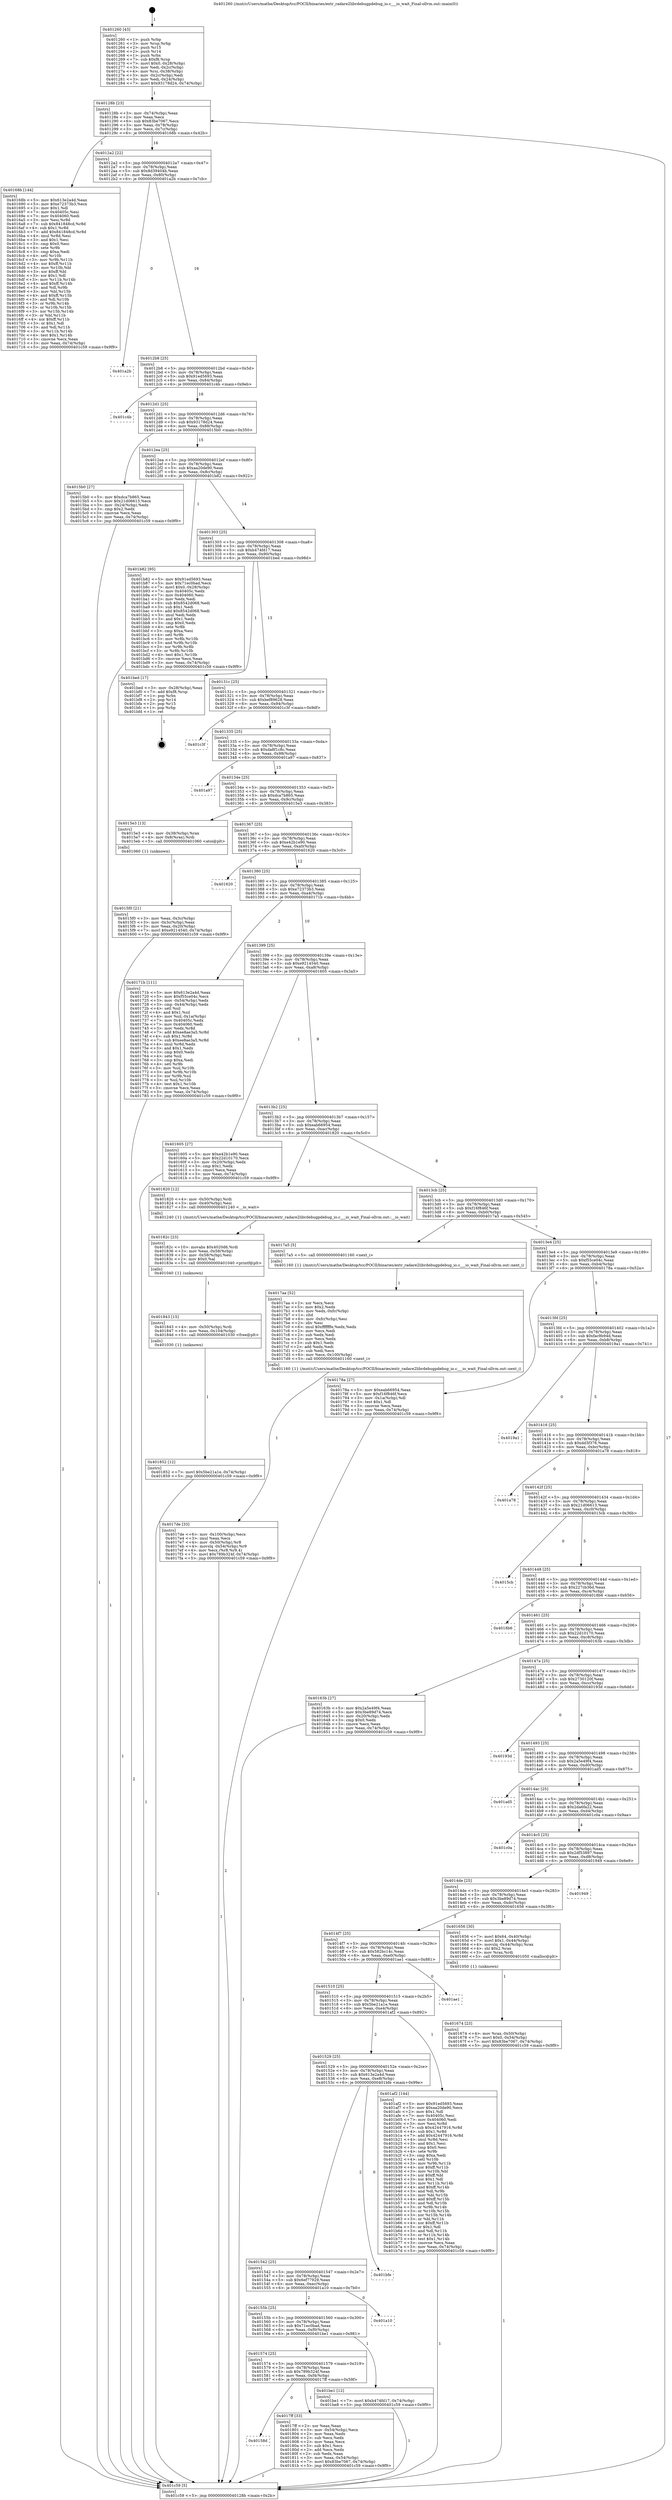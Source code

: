 digraph "0x401260" {
  label = "0x401260 (/mnt/c/Users/mathe/Desktop/tcc/POCII/binaries/extr_radare2librdebugpdebug_io.c___io_wait_Final-ollvm.out::main(0))"
  labelloc = "t"
  node[shape=record]

  Entry [label="",width=0.3,height=0.3,shape=circle,fillcolor=black,style=filled]
  "0x40128b" [label="{
     0x40128b [23]\l
     | [instrs]\l
     &nbsp;&nbsp;0x40128b \<+3\>: mov -0x74(%rbp),%eax\l
     &nbsp;&nbsp;0x40128e \<+2\>: mov %eax,%ecx\l
     &nbsp;&nbsp;0x401290 \<+6\>: sub $0x83be7067,%ecx\l
     &nbsp;&nbsp;0x401296 \<+3\>: mov %eax,-0x78(%rbp)\l
     &nbsp;&nbsp;0x401299 \<+3\>: mov %ecx,-0x7c(%rbp)\l
     &nbsp;&nbsp;0x40129c \<+6\>: je 000000000040168b \<main+0x42b\>\l
  }"]
  "0x40168b" [label="{
     0x40168b [144]\l
     | [instrs]\l
     &nbsp;&nbsp;0x40168b \<+5\>: mov $0x613e2a4d,%eax\l
     &nbsp;&nbsp;0x401690 \<+5\>: mov $0xe72373b3,%ecx\l
     &nbsp;&nbsp;0x401695 \<+2\>: mov $0x1,%dl\l
     &nbsp;&nbsp;0x401697 \<+7\>: mov 0x40405c,%esi\l
     &nbsp;&nbsp;0x40169e \<+7\>: mov 0x404060,%edi\l
     &nbsp;&nbsp;0x4016a5 \<+3\>: mov %esi,%r8d\l
     &nbsp;&nbsp;0x4016a8 \<+7\>: sub $0x841848cd,%r8d\l
     &nbsp;&nbsp;0x4016af \<+4\>: sub $0x1,%r8d\l
     &nbsp;&nbsp;0x4016b3 \<+7\>: add $0x841848cd,%r8d\l
     &nbsp;&nbsp;0x4016ba \<+4\>: imul %r8d,%esi\l
     &nbsp;&nbsp;0x4016be \<+3\>: and $0x1,%esi\l
     &nbsp;&nbsp;0x4016c1 \<+3\>: cmp $0x0,%esi\l
     &nbsp;&nbsp;0x4016c4 \<+4\>: sete %r9b\l
     &nbsp;&nbsp;0x4016c8 \<+3\>: cmp $0xa,%edi\l
     &nbsp;&nbsp;0x4016cb \<+4\>: setl %r10b\l
     &nbsp;&nbsp;0x4016cf \<+3\>: mov %r9b,%r11b\l
     &nbsp;&nbsp;0x4016d2 \<+4\>: xor $0xff,%r11b\l
     &nbsp;&nbsp;0x4016d6 \<+3\>: mov %r10b,%bl\l
     &nbsp;&nbsp;0x4016d9 \<+3\>: xor $0xff,%bl\l
     &nbsp;&nbsp;0x4016dc \<+3\>: xor $0x1,%dl\l
     &nbsp;&nbsp;0x4016df \<+3\>: mov %r11b,%r14b\l
     &nbsp;&nbsp;0x4016e2 \<+4\>: and $0xff,%r14b\l
     &nbsp;&nbsp;0x4016e6 \<+3\>: and %dl,%r9b\l
     &nbsp;&nbsp;0x4016e9 \<+3\>: mov %bl,%r15b\l
     &nbsp;&nbsp;0x4016ec \<+4\>: and $0xff,%r15b\l
     &nbsp;&nbsp;0x4016f0 \<+3\>: and %dl,%r10b\l
     &nbsp;&nbsp;0x4016f3 \<+3\>: or %r9b,%r14b\l
     &nbsp;&nbsp;0x4016f6 \<+3\>: or %r10b,%r15b\l
     &nbsp;&nbsp;0x4016f9 \<+3\>: xor %r15b,%r14b\l
     &nbsp;&nbsp;0x4016fc \<+3\>: or %bl,%r11b\l
     &nbsp;&nbsp;0x4016ff \<+4\>: xor $0xff,%r11b\l
     &nbsp;&nbsp;0x401703 \<+3\>: or $0x1,%dl\l
     &nbsp;&nbsp;0x401706 \<+3\>: and %dl,%r11b\l
     &nbsp;&nbsp;0x401709 \<+3\>: or %r11b,%r14b\l
     &nbsp;&nbsp;0x40170c \<+4\>: test $0x1,%r14b\l
     &nbsp;&nbsp;0x401710 \<+3\>: cmovne %ecx,%eax\l
     &nbsp;&nbsp;0x401713 \<+3\>: mov %eax,-0x74(%rbp)\l
     &nbsp;&nbsp;0x401716 \<+5\>: jmp 0000000000401c59 \<main+0x9f9\>\l
  }"]
  "0x4012a2" [label="{
     0x4012a2 [22]\l
     | [instrs]\l
     &nbsp;&nbsp;0x4012a2 \<+5\>: jmp 00000000004012a7 \<main+0x47\>\l
     &nbsp;&nbsp;0x4012a7 \<+3\>: mov -0x78(%rbp),%eax\l
     &nbsp;&nbsp;0x4012aa \<+5\>: sub $0x8d39404b,%eax\l
     &nbsp;&nbsp;0x4012af \<+3\>: mov %eax,-0x80(%rbp)\l
     &nbsp;&nbsp;0x4012b2 \<+6\>: je 0000000000401a2b \<main+0x7cb\>\l
  }"]
  Exit [label="",width=0.3,height=0.3,shape=circle,fillcolor=black,style=filled,peripheries=2]
  "0x401a2b" [label="{
     0x401a2b\l
  }", style=dashed]
  "0x4012b8" [label="{
     0x4012b8 [25]\l
     | [instrs]\l
     &nbsp;&nbsp;0x4012b8 \<+5\>: jmp 00000000004012bd \<main+0x5d\>\l
     &nbsp;&nbsp;0x4012bd \<+3\>: mov -0x78(%rbp),%eax\l
     &nbsp;&nbsp;0x4012c0 \<+5\>: sub $0x91ed5693,%eax\l
     &nbsp;&nbsp;0x4012c5 \<+6\>: mov %eax,-0x84(%rbp)\l
     &nbsp;&nbsp;0x4012cb \<+6\>: je 0000000000401c4b \<main+0x9eb\>\l
  }"]
  "0x401852" [label="{
     0x401852 [12]\l
     | [instrs]\l
     &nbsp;&nbsp;0x401852 \<+7\>: movl $0x5be21a1e,-0x74(%rbp)\l
     &nbsp;&nbsp;0x401859 \<+5\>: jmp 0000000000401c59 \<main+0x9f9\>\l
  }"]
  "0x401c4b" [label="{
     0x401c4b\l
  }", style=dashed]
  "0x4012d1" [label="{
     0x4012d1 [25]\l
     | [instrs]\l
     &nbsp;&nbsp;0x4012d1 \<+5\>: jmp 00000000004012d6 \<main+0x76\>\l
     &nbsp;&nbsp;0x4012d6 \<+3\>: mov -0x78(%rbp),%eax\l
     &nbsp;&nbsp;0x4012d9 \<+5\>: sub $0x93178d24,%eax\l
     &nbsp;&nbsp;0x4012de \<+6\>: mov %eax,-0x88(%rbp)\l
     &nbsp;&nbsp;0x4012e4 \<+6\>: je 00000000004015b0 \<main+0x350\>\l
  }"]
  "0x401843" [label="{
     0x401843 [15]\l
     | [instrs]\l
     &nbsp;&nbsp;0x401843 \<+4\>: mov -0x50(%rbp),%rdi\l
     &nbsp;&nbsp;0x401847 \<+6\>: mov %eax,-0x104(%rbp)\l
     &nbsp;&nbsp;0x40184d \<+5\>: call 0000000000401030 \<free@plt\>\l
     | [calls]\l
     &nbsp;&nbsp;0x401030 \{1\} (unknown)\l
  }"]
  "0x4015b0" [label="{
     0x4015b0 [27]\l
     | [instrs]\l
     &nbsp;&nbsp;0x4015b0 \<+5\>: mov $0xdca7b865,%eax\l
     &nbsp;&nbsp;0x4015b5 \<+5\>: mov $0x21d06613,%ecx\l
     &nbsp;&nbsp;0x4015ba \<+3\>: mov -0x24(%rbp),%edx\l
     &nbsp;&nbsp;0x4015bd \<+3\>: cmp $0x2,%edx\l
     &nbsp;&nbsp;0x4015c0 \<+3\>: cmovne %ecx,%eax\l
     &nbsp;&nbsp;0x4015c3 \<+3\>: mov %eax,-0x74(%rbp)\l
     &nbsp;&nbsp;0x4015c6 \<+5\>: jmp 0000000000401c59 \<main+0x9f9\>\l
  }"]
  "0x4012ea" [label="{
     0x4012ea [25]\l
     | [instrs]\l
     &nbsp;&nbsp;0x4012ea \<+5\>: jmp 00000000004012ef \<main+0x8f\>\l
     &nbsp;&nbsp;0x4012ef \<+3\>: mov -0x78(%rbp),%eax\l
     &nbsp;&nbsp;0x4012f2 \<+5\>: sub $0xaa20de90,%eax\l
     &nbsp;&nbsp;0x4012f7 \<+6\>: mov %eax,-0x8c(%rbp)\l
     &nbsp;&nbsp;0x4012fd \<+6\>: je 0000000000401b82 \<main+0x922\>\l
  }"]
  "0x401c59" [label="{
     0x401c59 [5]\l
     | [instrs]\l
     &nbsp;&nbsp;0x401c59 \<+5\>: jmp 000000000040128b \<main+0x2b\>\l
  }"]
  "0x401260" [label="{
     0x401260 [43]\l
     | [instrs]\l
     &nbsp;&nbsp;0x401260 \<+1\>: push %rbp\l
     &nbsp;&nbsp;0x401261 \<+3\>: mov %rsp,%rbp\l
     &nbsp;&nbsp;0x401264 \<+2\>: push %r15\l
     &nbsp;&nbsp;0x401266 \<+2\>: push %r14\l
     &nbsp;&nbsp;0x401268 \<+1\>: push %rbx\l
     &nbsp;&nbsp;0x401269 \<+7\>: sub $0xf8,%rsp\l
     &nbsp;&nbsp;0x401270 \<+7\>: movl $0x0,-0x28(%rbp)\l
     &nbsp;&nbsp;0x401277 \<+3\>: mov %edi,-0x2c(%rbp)\l
     &nbsp;&nbsp;0x40127a \<+4\>: mov %rsi,-0x38(%rbp)\l
     &nbsp;&nbsp;0x40127e \<+3\>: mov -0x2c(%rbp),%edi\l
     &nbsp;&nbsp;0x401281 \<+3\>: mov %edi,-0x24(%rbp)\l
     &nbsp;&nbsp;0x401284 \<+7\>: movl $0x93178d24,-0x74(%rbp)\l
  }"]
  "0x40182c" [label="{
     0x40182c [23]\l
     | [instrs]\l
     &nbsp;&nbsp;0x40182c \<+10\>: movabs $0x4020d6,%rdi\l
     &nbsp;&nbsp;0x401836 \<+3\>: mov %eax,-0x58(%rbp)\l
     &nbsp;&nbsp;0x401839 \<+3\>: mov -0x58(%rbp),%esi\l
     &nbsp;&nbsp;0x40183c \<+2\>: mov $0x0,%al\l
     &nbsp;&nbsp;0x40183e \<+5\>: call 0000000000401040 \<printf@plt\>\l
     | [calls]\l
     &nbsp;&nbsp;0x401040 \{1\} (unknown)\l
  }"]
  "0x401b82" [label="{
     0x401b82 [95]\l
     | [instrs]\l
     &nbsp;&nbsp;0x401b82 \<+5\>: mov $0x91ed5693,%eax\l
     &nbsp;&nbsp;0x401b87 \<+5\>: mov $0x71ec0bad,%ecx\l
     &nbsp;&nbsp;0x401b8c \<+7\>: movl $0x0,-0x28(%rbp)\l
     &nbsp;&nbsp;0x401b93 \<+7\>: mov 0x40405c,%edx\l
     &nbsp;&nbsp;0x401b9a \<+7\>: mov 0x404060,%esi\l
     &nbsp;&nbsp;0x401ba1 \<+2\>: mov %edx,%edi\l
     &nbsp;&nbsp;0x401ba3 \<+6\>: sub $0x8542d068,%edi\l
     &nbsp;&nbsp;0x401ba9 \<+3\>: sub $0x1,%edi\l
     &nbsp;&nbsp;0x401bac \<+6\>: add $0x8542d068,%edi\l
     &nbsp;&nbsp;0x401bb2 \<+3\>: imul %edi,%edx\l
     &nbsp;&nbsp;0x401bb5 \<+3\>: and $0x1,%edx\l
     &nbsp;&nbsp;0x401bb8 \<+3\>: cmp $0x0,%edx\l
     &nbsp;&nbsp;0x401bbb \<+4\>: sete %r8b\l
     &nbsp;&nbsp;0x401bbf \<+3\>: cmp $0xa,%esi\l
     &nbsp;&nbsp;0x401bc2 \<+4\>: setl %r9b\l
     &nbsp;&nbsp;0x401bc6 \<+3\>: mov %r8b,%r10b\l
     &nbsp;&nbsp;0x401bc9 \<+3\>: and %r9b,%r10b\l
     &nbsp;&nbsp;0x401bcc \<+3\>: xor %r9b,%r8b\l
     &nbsp;&nbsp;0x401bcf \<+3\>: or %r8b,%r10b\l
     &nbsp;&nbsp;0x401bd2 \<+4\>: test $0x1,%r10b\l
     &nbsp;&nbsp;0x401bd6 \<+3\>: cmovne %ecx,%eax\l
     &nbsp;&nbsp;0x401bd9 \<+3\>: mov %eax,-0x74(%rbp)\l
     &nbsp;&nbsp;0x401bdc \<+5\>: jmp 0000000000401c59 \<main+0x9f9\>\l
  }"]
  "0x401303" [label="{
     0x401303 [25]\l
     | [instrs]\l
     &nbsp;&nbsp;0x401303 \<+5\>: jmp 0000000000401308 \<main+0xa8\>\l
     &nbsp;&nbsp;0x401308 \<+3\>: mov -0x78(%rbp),%eax\l
     &nbsp;&nbsp;0x40130b \<+5\>: sub $0xb474fd17,%eax\l
     &nbsp;&nbsp;0x401310 \<+6\>: mov %eax,-0x90(%rbp)\l
     &nbsp;&nbsp;0x401316 \<+6\>: je 0000000000401bed \<main+0x98d\>\l
  }"]
  "0x40158d" [label="{
     0x40158d\l
  }", style=dashed]
  "0x401bed" [label="{
     0x401bed [17]\l
     | [instrs]\l
     &nbsp;&nbsp;0x401bed \<+3\>: mov -0x28(%rbp),%eax\l
     &nbsp;&nbsp;0x401bf0 \<+7\>: add $0xf8,%rsp\l
     &nbsp;&nbsp;0x401bf7 \<+1\>: pop %rbx\l
     &nbsp;&nbsp;0x401bf8 \<+2\>: pop %r14\l
     &nbsp;&nbsp;0x401bfa \<+2\>: pop %r15\l
     &nbsp;&nbsp;0x401bfc \<+1\>: pop %rbp\l
     &nbsp;&nbsp;0x401bfd \<+1\>: ret\l
  }"]
  "0x40131c" [label="{
     0x40131c [25]\l
     | [instrs]\l
     &nbsp;&nbsp;0x40131c \<+5\>: jmp 0000000000401321 \<main+0xc1\>\l
     &nbsp;&nbsp;0x401321 \<+3\>: mov -0x78(%rbp),%eax\l
     &nbsp;&nbsp;0x401324 \<+5\>: sub $0xbef89628,%eax\l
     &nbsp;&nbsp;0x401329 \<+6\>: mov %eax,-0x94(%rbp)\l
     &nbsp;&nbsp;0x40132f \<+6\>: je 0000000000401c3f \<main+0x9df\>\l
  }"]
  "0x4017ff" [label="{
     0x4017ff [33]\l
     | [instrs]\l
     &nbsp;&nbsp;0x4017ff \<+2\>: xor %eax,%eax\l
     &nbsp;&nbsp;0x401801 \<+3\>: mov -0x54(%rbp),%ecx\l
     &nbsp;&nbsp;0x401804 \<+2\>: mov %eax,%edx\l
     &nbsp;&nbsp;0x401806 \<+2\>: sub %ecx,%edx\l
     &nbsp;&nbsp;0x401808 \<+2\>: mov %eax,%ecx\l
     &nbsp;&nbsp;0x40180a \<+3\>: sub $0x1,%ecx\l
     &nbsp;&nbsp;0x40180d \<+2\>: add %ecx,%edx\l
     &nbsp;&nbsp;0x40180f \<+2\>: sub %edx,%eax\l
     &nbsp;&nbsp;0x401811 \<+3\>: mov %eax,-0x54(%rbp)\l
     &nbsp;&nbsp;0x401814 \<+7\>: movl $0x83be7067,-0x74(%rbp)\l
     &nbsp;&nbsp;0x40181b \<+5\>: jmp 0000000000401c59 \<main+0x9f9\>\l
  }"]
  "0x401c3f" [label="{
     0x401c3f\l
  }", style=dashed]
  "0x401335" [label="{
     0x401335 [25]\l
     | [instrs]\l
     &nbsp;&nbsp;0x401335 \<+5\>: jmp 000000000040133a \<main+0xda\>\l
     &nbsp;&nbsp;0x40133a \<+3\>: mov -0x78(%rbp),%eax\l
     &nbsp;&nbsp;0x40133d \<+5\>: sub $0xda8f1c8c,%eax\l
     &nbsp;&nbsp;0x401342 \<+6\>: mov %eax,-0x98(%rbp)\l
     &nbsp;&nbsp;0x401348 \<+6\>: je 0000000000401a97 \<main+0x837\>\l
  }"]
  "0x401574" [label="{
     0x401574 [25]\l
     | [instrs]\l
     &nbsp;&nbsp;0x401574 \<+5\>: jmp 0000000000401579 \<main+0x319\>\l
     &nbsp;&nbsp;0x401579 \<+3\>: mov -0x78(%rbp),%eax\l
     &nbsp;&nbsp;0x40157c \<+5\>: sub $0x789b324f,%eax\l
     &nbsp;&nbsp;0x401581 \<+6\>: mov %eax,-0xf4(%rbp)\l
     &nbsp;&nbsp;0x401587 \<+6\>: je 00000000004017ff \<main+0x59f\>\l
  }"]
  "0x401a97" [label="{
     0x401a97\l
  }", style=dashed]
  "0x40134e" [label="{
     0x40134e [25]\l
     | [instrs]\l
     &nbsp;&nbsp;0x40134e \<+5\>: jmp 0000000000401353 \<main+0xf3\>\l
     &nbsp;&nbsp;0x401353 \<+3\>: mov -0x78(%rbp),%eax\l
     &nbsp;&nbsp;0x401356 \<+5\>: sub $0xdca7b865,%eax\l
     &nbsp;&nbsp;0x40135b \<+6\>: mov %eax,-0x9c(%rbp)\l
     &nbsp;&nbsp;0x401361 \<+6\>: je 00000000004015e3 \<main+0x383\>\l
  }"]
  "0x401be1" [label="{
     0x401be1 [12]\l
     | [instrs]\l
     &nbsp;&nbsp;0x401be1 \<+7\>: movl $0xb474fd17,-0x74(%rbp)\l
     &nbsp;&nbsp;0x401be8 \<+5\>: jmp 0000000000401c59 \<main+0x9f9\>\l
  }"]
  "0x4015e3" [label="{
     0x4015e3 [13]\l
     | [instrs]\l
     &nbsp;&nbsp;0x4015e3 \<+4\>: mov -0x38(%rbp),%rax\l
     &nbsp;&nbsp;0x4015e7 \<+4\>: mov 0x8(%rax),%rdi\l
     &nbsp;&nbsp;0x4015eb \<+5\>: call 0000000000401060 \<atoi@plt\>\l
     | [calls]\l
     &nbsp;&nbsp;0x401060 \{1\} (unknown)\l
  }"]
  "0x401367" [label="{
     0x401367 [25]\l
     | [instrs]\l
     &nbsp;&nbsp;0x401367 \<+5\>: jmp 000000000040136c \<main+0x10c\>\l
     &nbsp;&nbsp;0x40136c \<+3\>: mov -0x78(%rbp),%eax\l
     &nbsp;&nbsp;0x40136f \<+5\>: sub $0xe42b1e90,%eax\l
     &nbsp;&nbsp;0x401374 \<+6\>: mov %eax,-0xa0(%rbp)\l
     &nbsp;&nbsp;0x40137a \<+6\>: je 0000000000401620 \<main+0x3c0\>\l
  }"]
  "0x4015f0" [label="{
     0x4015f0 [21]\l
     | [instrs]\l
     &nbsp;&nbsp;0x4015f0 \<+3\>: mov %eax,-0x3c(%rbp)\l
     &nbsp;&nbsp;0x4015f3 \<+3\>: mov -0x3c(%rbp),%eax\l
     &nbsp;&nbsp;0x4015f6 \<+3\>: mov %eax,-0x20(%rbp)\l
     &nbsp;&nbsp;0x4015f9 \<+7\>: movl $0xe9214540,-0x74(%rbp)\l
     &nbsp;&nbsp;0x401600 \<+5\>: jmp 0000000000401c59 \<main+0x9f9\>\l
  }"]
  "0x40155b" [label="{
     0x40155b [25]\l
     | [instrs]\l
     &nbsp;&nbsp;0x40155b \<+5\>: jmp 0000000000401560 \<main+0x300\>\l
     &nbsp;&nbsp;0x401560 \<+3\>: mov -0x78(%rbp),%eax\l
     &nbsp;&nbsp;0x401563 \<+5\>: sub $0x71ec0bad,%eax\l
     &nbsp;&nbsp;0x401568 \<+6\>: mov %eax,-0xf0(%rbp)\l
     &nbsp;&nbsp;0x40156e \<+6\>: je 0000000000401be1 \<main+0x981\>\l
  }"]
  "0x401620" [label="{
     0x401620\l
  }", style=dashed]
  "0x401380" [label="{
     0x401380 [25]\l
     | [instrs]\l
     &nbsp;&nbsp;0x401380 \<+5\>: jmp 0000000000401385 \<main+0x125\>\l
     &nbsp;&nbsp;0x401385 \<+3\>: mov -0x78(%rbp),%eax\l
     &nbsp;&nbsp;0x401388 \<+5\>: sub $0xe72373b3,%eax\l
     &nbsp;&nbsp;0x40138d \<+6\>: mov %eax,-0xa4(%rbp)\l
     &nbsp;&nbsp;0x401393 \<+6\>: je 000000000040171b \<main+0x4bb\>\l
  }"]
  "0x401a10" [label="{
     0x401a10\l
  }", style=dashed]
  "0x40171b" [label="{
     0x40171b [111]\l
     | [instrs]\l
     &nbsp;&nbsp;0x40171b \<+5\>: mov $0x613e2a4d,%eax\l
     &nbsp;&nbsp;0x401720 \<+5\>: mov $0xf55ce04c,%ecx\l
     &nbsp;&nbsp;0x401725 \<+3\>: mov -0x54(%rbp),%edx\l
     &nbsp;&nbsp;0x401728 \<+3\>: cmp -0x44(%rbp),%edx\l
     &nbsp;&nbsp;0x40172b \<+4\>: setl %sil\l
     &nbsp;&nbsp;0x40172f \<+4\>: and $0x1,%sil\l
     &nbsp;&nbsp;0x401733 \<+4\>: mov %sil,-0x1a(%rbp)\l
     &nbsp;&nbsp;0x401737 \<+7\>: mov 0x40405c,%edx\l
     &nbsp;&nbsp;0x40173e \<+7\>: mov 0x404060,%edi\l
     &nbsp;&nbsp;0x401745 \<+3\>: mov %edx,%r8d\l
     &nbsp;&nbsp;0x401748 \<+7\>: add $0xee8ae3a5,%r8d\l
     &nbsp;&nbsp;0x40174f \<+4\>: sub $0x1,%r8d\l
     &nbsp;&nbsp;0x401753 \<+7\>: sub $0xee8ae3a5,%r8d\l
     &nbsp;&nbsp;0x40175a \<+4\>: imul %r8d,%edx\l
     &nbsp;&nbsp;0x40175e \<+3\>: and $0x1,%edx\l
     &nbsp;&nbsp;0x401761 \<+3\>: cmp $0x0,%edx\l
     &nbsp;&nbsp;0x401764 \<+4\>: sete %sil\l
     &nbsp;&nbsp;0x401768 \<+3\>: cmp $0xa,%edi\l
     &nbsp;&nbsp;0x40176b \<+4\>: setl %r9b\l
     &nbsp;&nbsp;0x40176f \<+3\>: mov %sil,%r10b\l
     &nbsp;&nbsp;0x401772 \<+3\>: and %r9b,%r10b\l
     &nbsp;&nbsp;0x401775 \<+3\>: xor %r9b,%sil\l
     &nbsp;&nbsp;0x401778 \<+3\>: or %sil,%r10b\l
     &nbsp;&nbsp;0x40177b \<+4\>: test $0x1,%r10b\l
     &nbsp;&nbsp;0x40177f \<+3\>: cmovne %ecx,%eax\l
     &nbsp;&nbsp;0x401782 \<+3\>: mov %eax,-0x74(%rbp)\l
     &nbsp;&nbsp;0x401785 \<+5\>: jmp 0000000000401c59 \<main+0x9f9\>\l
  }"]
  "0x401399" [label="{
     0x401399 [25]\l
     | [instrs]\l
     &nbsp;&nbsp;0x401399 \<+5\>: jmp 000000000040139e \<main+0x13e\>\l
     &nbsp;&nbsp;0x40139e \<+3\>: mov -0x78(%rbp),%eax\l
     &nbsp;&nbsp;0x4013a1 \<+5\>: sub $0xe9214540,%eax\l
     &nbsp;&nbsp;0x4013a6 \<+6\>: mov %eax,-0xa8(%rbp)\l
     &nbsp;&nbsp;0x4013ac \<+6\>: je 0000000000401605 \<main+0x3a5\>\l
  }"]
  "0x401542" [label="{
     0x401542 [25]\l
     | [instrs]\l
     &nbsp;&nbsp;0x401542 \<+5\>: jmp 0000000000401547 \<main+0x2e7\>\l
     &nbsp;&nbsp;0x401547 \<+3\>: mov -0x78(%rbp),%eax\l
     &nbsp;&nbsp;0x40154a \<+5\>: sub $0x6ef77929,%eax\l
     &nbsp;&nbsp;0x40154f \<+6\>: mov %eax,-0xec(%rbp)\l
     &nbsp;&nbsp;0x401555 \<+6\>: je 0000000000401a10 \<main+0x7b0\>\l
  }"]
  "0x401605" [label="{
     0x401605 [27]\l
     | [instrs]\l
     &nbsp;&nbsp;0x401605 \<+5\>: mov $0xe42b1e90,%eax\l
     &nbsp;&nbsp;0x40160a \<+5\>: mov $0x22d10170,%ecx\l
     &nbsp;&nbsp;0x40160f \<+3\>: mov -0x20(%rbp),%edx\l
     &nbsp;&nbsp;0x401612 \<+3\>: cmp $0x1,%edx\l
     &nbsp;&nbsp;0x401615 \<+3\>: cmovl %ecx,%eax\l
     &nbsp;&nbsp;0x401618 \<+3\>: mov %eax,-0x74(%rbp)\l
     &nbsp;&nbsp;0x40161b \<+5\>: jmp 0000000000401c59 \<main+0x9f9\>\l
  }"]
  "0x4013b2" [label="{
     0x4013b2 [25]\l
     | [instrs]\l
     &nbsp;&nbsp;0x4013b2 \<+5\>: jmp 00000000004013b7 \<main+0x157\>\l
     &nbsp;&nbsp;0x4013b7 \<+3\>: mov -0x78(%rbp),%eax\l
     &nbsp;&nbsp;0x4013ba \<+5\>: sub $0xeab66954,%eax\l
     &nbsp;&nbsp;0x4013bf \<+6\>: mov %eax,-0xac(%rbp)\l
     &nbsp;&nbsp;0x4013c5 \<+6\>: je 0000000000401820 \<main+0x5c0\>\l
  }"]
  "0x401bfe" [label="{
     0x401bfe\l
  }", style=dashed]
  "0x401820" [label="{
     0x401820 [12]\l
     | [instrs]\l
     &nbsp;&nbsp;0x401820 \<+4\>: mov -0x50(%rbp),%rdi\l
     &nbsp;&nbsp;0x401824 \<+3\>: mov -0x40(%rbp),%esi\l
     &nbsp;&nbsp;0x401827 \<+5\>: call 0000000000401240 \<__io_wait\>\l
     | [calls]\l
     &nbsp;&nbsp;0x401240 \{1\} (/mnt/c/Users/mathe/Desktop/tcc/POCII/binaries/extr_radare2librdebugpdebug_io.c___io_wait_Final-ollvm.out::__io_wait)\l
  }"]
  "0x4013cb" [label="{
     0x4013cb [25]\l
     | [instrs]\l
     &nbsp;&nbsp;0x4013cb \<+5\>: jmp 00000000004013d0 \<main+0x170\>\l
     &nbsp;&nbsp;0x4013d0 \<+3\>: mov -0x78(%rbp),%eax\l
     &nbsp;&nbsp;0x4013d3 \<+5\>: sub $0xf16f846f,%eax\l
     &nbsp;&nbsp;0x4013d8 \<+6\>: mov %eax,-0xb0(%rbp)\l
     &nbsp;&nbsp;0x4013de \<+6\>: je 00000000004017a5 \<main+0x545\>\l
  }"]
  "0x401529" [label="{
     0x401529 [25]\l
     | [instrs]\l
     &nbsp;&nbsp;0x401529 \<+5\>: jmp 000000000040152e \<main+0x2ce\>\l
     &nbsp;&nbsp;0x40152e \<+3\>: mov -0x78(%rbp),%eax\l
     &nbsp;&nbsp;0x401531 \<+5\>: sub $0x613e2a4d,%eax\l
     &nbsp;&nbsp;0x401536 \<+6\>: mov %eax,-0xe8(%rbp)\l
     &nbsp;&nbsp;0x40153c \<+6\>: je 0000000000401bfe \<main+0x99e\>\l
  }"]
  "0x4017a5" [label="{
     0x4017a5 [5]\l
     | [instrs]\l
     &nbsp;&nbsp;0x4017a5 \<+5\>: call 0000000000401160 \<next_i\>\l
     | [calls]\l
     &nbsp;&nbsp;0x401160 \{1\} (/mnt/c/Users/mathe/Desktop/tcc/POCII/binaries/extr_radare2librdebugpdebug_io.c___io_wait_Final-ollvm.out::next_i)\l
  }"]
  "0x4013e4" [label="{
     0x4013e4 [25]\l
     | [instrs]\l
     &nbsp;&nbsp;0x4013e4 \<+5\>: jmp 00000000004013e9 \<main+0x189\>\l
     &nbsp;&nbsp;0x4013e9 \<+3\>: mov -0x78(%rbp),%eax\l
     &nbsp;&nbsp;0x4013ec \<+5\>: sub $0xf55ce04c,%eax\l
     &nbsp;&nbsp;0x4013f1 \<+6\>: mov %eax,-0xb4(%rbp)\l
     &nbsp;&nbsp;0x4013f7 \<+6\>: je 000000000040178a \<main+0x52a\>\l
  }"]
  "0x401af2" [label="{
     0x401af2 [144]\l
     | [instrs]\l
     &nbsp;&nbsp;0x401af2 \<+5\>: mov $0x91ed5693,%eax\l
     &nbsp;&nbsp;0x401af7 \<+5\>: mov $0xaa20de90,%ecx\l
     &nbsp;&nbsp;0x401afc \<+2\>: mov $0x1,%dl\l
     &nbsp;&nbsp;0x401afe \<+7\>: mov 0x40405c,%esi\l
     &nbsp;&nbsp;0x401b05 \<+7\>: mov 0x404060,%edi\l
     &nbsp;&nbsp;0x401b0c \<+3\>: mov %esi,%r8d\l
     &nbsp;&nbsp;0x401b0f \<+7\>: sub $0x42447916,%r8d\l
     &nbsp;&nbsp;0x401b16 \<+4\>: sub $0x1,%r8d\l
     &nbsp;&nbsp;0x401b1a \<+7\>: add $0x42447916,%r8d\l
     &nbsp;&nbsp;0x401b21 \<+4\>: imul %r8d,%esi\l
     &nbsp;&nbsp;0x401b25 \<+3\>: and $0x1,%esi\l
     &nbsp;&nbsp;0x401b28 \<+3\>: cmp $0x0,%esi\l
     &nbsp;&nbsp;0x401b2b \<+4\>: sete %r9b\l
     &nbsp;&nbsp;0x401b2f \<+3\>: cmp $0xa,%edi\l
     &nbsp;&nbsp;0x401b32 \<+4\>: setl %r10b\l
     &nbsp;&nbsp;0x401b36 \<+3\>: mov %r9b,%r11b\l
     &nbsp;&nbsp;0x401b39 \<+4\>: xor $0xff,%r11b\l
     &nbsp;&nbsp;0x401b3d \<+3\>: mov %r10b,%bl\l
     &nbsp;&nbsp;0x401b40 \<+3\>: xor $0xff,%bl\l
     &nbsp;&nbsp;0x401b43 \<+3\>: xor $0x1,%dl\l
     &nbsp;&nbsp;0x401b46 \<+3\>: mov %r11b,%r14b\l
     &nbsp;&nbsp;0x401b49 \<+4\>: and $0xff,%r14b\l
     &nbsp;&nbsp;0x401b4d \<+3\>: and %dl,%r9b\l
     &nbsp;&nbsp;0x401b50 \<+3\>: mov %bl,%r15b\l
     &nbsp;&nbsp;0x401b53 \<+4\>: and $0xff,%r15b\l
     &nbsp;&nbsp;0x401b57 \<+3\>: and %dl,%r10b\l
     &nbsp;&nbsp;0x401b5a \<+3\>: or %r9b,%r14b\l
     &nbsp;&nbsp;0x401b5d \<+3\>: or %r10b,%r15b\l
     &nbsp;&nbsp;0x401b60 \<+3\>: xor %r15b,%r14b\l
     &nbsp;&nbsp;0x401b63 \<+3\>: or %bl,%r11b\l
     &nbsp;&nbsp;0x401b66 \<+4\>: xor $0xff,%r11b\l
     &nbsp;&nbsp;0x401b6a \<+3\>: or $0x1,%dl\l
     &nbsp;&nbsp;0x401b6d \<+3\>: and %dl,%r11b\l
     &nbsp;&nbsp;0x401b70 \<+3\>: or %r11b,%r14b\l
     &nbsp;&nbsp;0x401b73 \<+4\>: test $0x1,%r14b\l
     &nbsp;&nbsp;0x401b77 \<+3\>: cmovne %ecx,%eax\l
     &nbsp;&nbsp;0x401b7a \<+3\>: mov %eax,-0x74(%rbp)\l
     &nbsp;&nbsp;0x401b7d \<+5\>: jmp 0000000000401c59 \<main+0x9f9\>\l
  }"]
  "0x40178a" [label="{
     0x40178a [27]\l
     | [instrs]\l
     &nbsp;&nbsp;0x40178a \<+5\>: mov $0xeab66954,%eax\l
     &nbsp;&nbsp;0x40178f \<+5\>: mov $0xf16f846f,%ecx\l
     &nbsp;&nbsp;0x401794 \<+3\>: mov -0x1a(%rbp),%dl\l
     &nbsp;&nbsp;0x401797 \<+3\>: test $0x1,%dl\l
     &nbsp;&nbsp;0x40179a \<+3\>: cmovne %ecx,%eax\l
     &nbsp;&nbsp;0x40179d \<+3\>: mov %eax,-0x74(%rbp)\l
     &nbsp;&nbsp;0x4017a0 \<+5\>: jmp 0000000000401c59 \<main+0x9f9\>\l
  }"]
  "0x4013fd" [label="{
     0x4013fd [25]\l
     | [instrs]\l
     &nbsp;&nbsp;0x4013fd \<+5\>: jmp 0000000000401402 \<main+0x1a2\>\l
     &nbsp;&nbsp;0x401402 \<+3\>: mov -0x78(%rbp),%eax\l
     &nbsp;&nbsp;0x401405 \<+5\>: sub $0xfac9b94d,%eax\l
     &nbsp;&nbsp;0x40140a \<+6\>: mov %eax,-0xb8(%rbp)\l
     &nbsp;&nbsp;0x401410 \<+6\>: je 00000000004019a1 \<main+0x741\>\l
  }"]
  "0x401510" [label="{
     0x401510 [25]\l
     | [instrs]\l
     &nbsp;&nbsp;0x401510 \<+5\>: jmp 0000000000401515 \<main+0x2b5\>\l
     &nbsp;&nbsp;0x401515 \<+3\>: mov -0x78(%rbp),%eax\l
     &nbsp;&nbsp;0x401518 \<+5\>: sub $0x5be21a1e,%eax\l
     &nbsp;&nbsp;0x40151d \<+6\>: mov %eax,-0xe4(%rbp)\l
     &nbsp;&nbsp;0x401523 \<+6\>: je 0000000000401af2 \<main+0x892\>\l
  }"]
  "0x4019a1" [label="{
     0x4019a1\l
  }", style=dashed]
  "0x401416" [label="{
     0x401416 [25]\l
     | [instrs]\l
     &nbsp;&nbsp;0x401416 \<+5\>: jmp 000000000040141b \<main+0x1bb\>\l
     &nbsp;&nbsp;0x40141b \<+3\>: mov -0x78(%rbp),%eax\l
     &nbsp;&nbsp;0x40141e \<+5\>: sub $0xdd3f376,%eax\l
     &nbsp;&nbsp;0x401423 \<+6\>: mov %eax,-0xbc(%rbp)\l
     &nbsp;&nbsp;0x401429 \<+6\>: je 0000000000401a78 \<main+0x818\>\l
  }"]
  "0x401ae1" [label="{
     0x401ae1\l
  }", style=dashed]
  "0x401a78" [label="{
     0x401a78\l
  }", style=dashed]
  "0x40142f" [label="{
     0x40142f [25]\l
     | [instrs]\l
     &nbsp;&nbsp;0x40142f \<+5\>: jmp 0000000000401434 \<main+0x1d4\>\l
     &nbsp;&nbsp;0x401434 \<+3\>: mov -0x78(%rbp),%eax\l
     &nbsp;&nbsp;0x401437 \<+5\>: sub $0x21d06613,%eax\l
     &nbsp;&nbsp;0x40143c \<+6\>: mov %eax,-0xc0(%rbp)\l
     &nbsp;&nbsp;0x401442 \<+6\>: je 00000000004015cb \<main+0x36b\>\l
  }"]
  "0x4017de" [label="{
     0x4017de [33]\l
     | [instrs]\l
     &nbsp;&nbsp;0x4017de \<+6\>: mov -0x100(%rbp),%ecx\l
     &nbsp;&nbsp;0x4017e4 \<+3\>: imul %eax,%ecx\l
     &nbsp;&nbsp;0x4017e7 \<+4\>: mov -0x50(%rbp),%r8\l
     &nbsp;&nbsp;0x4017eb \<+4\>: movslq -0x54(%rbp),%r9\l
     &nbsp;&nbsp;0x4017ef \<+4\>: mov %ecx,(%r8,%r9,4)\l
     &nbsp;&nbsp;0x4017f3 \<+7\>: movl $0x789b324f,-0x74(%rbp)\l
     &nbsp;&nbsp;0x4017fa \<+5\>: jmp 0000000000401c59 \<main+0x9f9\>\l
  }"]
  "0x4015cb" [label="{
     0x4015cb\l
  }", style=dashed]
  "0x401448" [label="{
     0x401448 [25]\l
     | [instrs]\l
     &nbsp;&nbsp;0x401448 \<+5\>: jmp 000000000040144d \<main+0x1ed\>\l
     &nbsp;&nbsp;0x40144d \<+3\>: mov -0x78(%rbp),%eax\l
     &nbsp;&nbsp;0x401450 \<+5\>: sub $0x227cb36d,%eax\l
     &nbsp;&nbsp;0x401455 \<+6\>: mov %eax,-0xc4(%rbp)\l
     &nbsp;&nbsp;0x40145b \<+6\>: je 00000000004018b6 \<main+0x656\>\l
  }"]
  "0x4017aa" [label="{
     0x4017aa [52]\l
     | [instrs]\l
     &nbsp;&nbsp;0x4017aa \<+2\>: xor %ecx,%ecx\l
     &nbsp;&nbsp;0x4017ac \<+5\>: mov $0x2,%edx\l
     &nbsp;&nbsp;0x4017b1 \<+6\>: mov %edx,-0xfc(%rbp)\l
     &nbsp;&nbsp;0x4017b7 \<+1\>: cltd\l
     &nbsp;&nbsp;0x4017b8 \<+6\>: mov -0xfc(%rbp),%esi\l
     &nbsp;&nbsp;0x4017be \<+2\>: idiv %esi\l
     &nbsp;&nbsp;0x4017c0 \<+6\>: imul $0xfffffffe,%edx,%edx\l
     &nbsp;&nbsp;0x4017c6 \<+2\>: mov %ecx,%edi\l
     &nbsp;&nbsp;0x4017c8 \<+2\>: sub %edx,%edi\l
     &nbsp;&nbsp;0x4017ca \<+2\>: mov %ecx,%edx\l
     &nbsp;&nbsp;0x4017cc \<+3\>: sub $0x1,%edx\l
     &nbsp;&nbsp;0x4017cf \<+2\>: add %edx,%edi\l
     &nbsp;&nbsp;0x4017d1 \<+2\>: sub %edi,%ecx\l
     &nbsp;&nbsp;0x4017d3 \<+6\>: mov %ecx,-0x100(%rbp)\l
     &nbsp;&nbsp;0x4017d9 \<+5\>: call 0000000000401160 \<next_i\>\l
     | [calls]\l
     &nbsp;&nbsp;0x401160 \{1\} (/mnt/c/Users/mathe/Desktop/tcc/POCII/binaries/extr_radare2librdebugpdebug_io.c___io_wait_Final-ollvm.out::next_i)\l
  }"]
  "0x4018b6" [label="{
     0x4018b6\l
  }", style=dashed]
  "0x401461" [label="{
     0x401461 [25]\l
     | [instrs]\l
     &nbsp;&nbsp;0x401461 \<+5\>: jmp 0000000000401466 \<main+0x206\>\l
     &nbsp;&nbsp;0x401466 \<+3\>: mov -0x78(%rbp),%eax\l
     &nbsp;&nbsp;0x401469 \<+5\>: sub $0x22d10170,%eax\l
     &nbsp;&nbsp;0x40146e \<+6\>: mov %eax,-0xc8(%rbp)\l
     &nbsp;&nbsp;0x401474 \<+6\>: je 000000000040163b \<main+0x3db\>\l
  }"]
  "0x401674" [label="{
     0x401674 [23]\l
     | [instrs]\l
     &nbsp;&nbsp;0x401674 \<+4\>: mov %rax,-0x50(%rbp)\l
     &nbsp;&nbsp;0x401678 \<+7\>: movl $0x0,-0x54(%rbp)\l
     &nbsp;&nbsp;0x40167f \<+7\>: movl $0x83be7067,-0x74(%rbp)\l
     &nbsp;&nbsp;0x401686 \<+5\>: jmp 0000000000401c59 \<main+0x9f9\>\l
  }"]
  "0x40163b" [label="{
     0x40163b [27]\l
     | [instrs]\l
     &nbsp;&nbsp;0x40163b \<+5\>: mov $0x2a5e49f4,%eax\l
     &nbsp;&nbsp;0x401640 \<+5\>: mov $0x3be89d74,%ecx\l
     &nbsp;&nbsp;0x401645 \<+3\>: mov -0x20(%rbp),%edx\l
     &nbsp;&nbsp;0x401648 \<+3\>: cmp $0x0,%edx\l
     &nbsp;&nbsp;0x40164b \<+3\>: cmove %ecx,%eax\l
     &nbsp;&nbsp;0x40164e \<+3\>: mov %eax,-0x74(%rbp)\l
     &nbsp;&nbsp;0x401651 \<+5\>: jmp 0000000000401c59 \<main+0x9f9\>\l
  }"]
  "0x40147a" [label="{
     0x40147a [25]\l
     | [instrs]\l
     &nbsp;&nbsp;0x40147a \<+5\>: jmp 000000000040147f \<main+0x21f\>\l
     &nbsp;&nbsp;0x40147f \<+3\>: mov -0x78(%rbp),%eax\l
     &nbsp;&nbsp;0x401482 \<+5\>: sub $0x2730120f,%eax\l
     &nbsp;&nbsp;0x401487 \<+6\>: mov %eax,-0xcc(%rbp)\l
     &nbsp;&nbsp;0x40148d \<+6\>: je 000000000040193d \<main+0x6dd\>\l
  }"]
  "0x4014f7" [label="{
     0x4014f7 [25]\l
     | [instrs]\l
     &nbsp;&nbsp;0x4014f7 \<+5\>: jmp 00000000004014fc \<main+0x29c\>\l
     &nbsp;&nbsp;0x4014fc \<+3\>: mov -0x78(%rbp),%eax\l
     &nbsp;&nbsp;0x4014ff \<+5\>: sub $0x582bc14c,%eax\l
     &nbsp;&nbsp;0x401504 \<+6\>: mov %eax,-0xe0(%rbp)\l
     &nbsp;&nbsp;0x40150a \<+6\>: je 0000000000401ae1 \<main+0x881\>\l
  }"]
  "0x40193d" [label="{
     0x40193d\l
  }", style=dashed]
  "0x401493" [label="{
     0x401493 [25]\l
     | [instrs]\l
     &nbsp;&nbsp;0x401493 \<+5\>: jmp 0000000000401498 \<main+0x238\>\l
     &nbsp;&nbsp;0x401498 \<+3\>: mov -0x78(%rbp),%eax\l
     &nbsp;&nbsp;0x40149b \<+5\>: sub $0x2a5e49f4,%eax\l
     &nbsp;&nbsp;0x4014a0 \<+6\>: mov %eax,-0xd0(%rbp)\l
     &nbsp;&nbsp;0x4014a6 \<+6\>: je 0000000000401ad5 \<main+0x875\>\l
  }"]
  "0x401656" [label="{
     0x401656 [30]\l
     | [instrs]\l
     &nbsp;&nbsp;0x401656 \<+7\>: movl $0x64,-0x40(%rbp)\l
     &nbsp;&nbsp;0x40165d \<+7\>: movl $0x1,-0x44(%rbp)\l
     &nbsp;&nbsp;0x401664 \<+4\>: movslq -0x44(%rbp),%rax\l
     &nbsp;&nbsp;0x401668 \<+4\>: shl $0x2,%rax\l
     &nbsp;&nbsp;0x40166c \<+3\>: mov %rax,%rdi\l
     &nbsp;&nbsp;0x40166f \<+5\>: call 0000000000401050 \<malloc@plt\>\l
     | [calls]\l
     &nbsp;&nbsp;0x401050 \{1\} (unknown)\l
  }"]
  "0x401ad5" [label="{
     0x401ad5\l
  }", style=dashed]
  "0x4014ac" [label="{
     0x4014ac [25]\l
     | [instrs]\l
     &nbsp;&nbsp;0x4014ac \<+5\>: jmp 00000000004014b1 \<main+0x251\>\l
     &nbsp;&nbsp;0x4014b1 \<+3\>: mov -0x78(%rbp),%eax\l
     &nbsp;&nbsp;0x4014b4 \<+5\>: sub $0x2da6fa22,%eax\l
     &nbsp;&nbsp;0x4014b9 \<+6\>: mov %eax,-0xd4(%rbp)\l
     &nbsp;&nbsp;0x4014bf \<+6\>: je 0000000000401c0a \<main+0x9aa\>\l
  }"]
  "0x4014de" [label="{
     0x4014de [25]\l
     | [instrs]\l
     &nbsp;&nbsp;0x4014de \<+5\>: jmp 00000000004014e3 \<main+0x283\>\l
     &nbsp;&nbsp;0x4014e3 \<+3\>: mov -0x78(%rbp),%eax\l
     &nbsp;&nbsp;0x4014e6 \<+5\>: sub $0x3be89d74,%eax\l
     &nbsp;&nbsp;0x4014eb \<+6\>: mov %eax,-0xdc(%rbp)\l
     &nbsp;&nbsp;0x4014f1 \<+6\>: je 0000000000401656 \<main+0x3f6\>\l
  }"]
  "0x401c0a" [label="{
     0x401c0a\l
  }", style=dashed]
  "0x4014c5" [label="{
     0x4014c5 [25]\l
     | [instrs]\l
     &nbsp;&nbsp;0x4014c5 \<+5\>: jmp 00000000004014ca \<main+0x26a\>\l
     &nbsp;&nbsp;0x4014ca \<+3\>: mov -0x78(%rbp),%eax\l
     &nbsp;&nbsp;0x4014cd \<+5\>: sub $0x2df53897,%eax\l
     &nbsp;&nbsp;0x4014d2 \<+6\>: mov %eax,-0xd8(%rbp)\l
     &nbsp;&nbsp;0x4014d8 \<+6\>: je 0000000000401949 \<main+0x6e9\>\l
  }"]
  "0x401949" [label="{
     0x401949\l
  }", style=dashed]
  Entry -> "0x401260" [label=" 1"]
  "0x40128b" -> "0x40168b" [label=" 2"]
  "0x40128b" -> "0x4012a2" [label=" 16"]
  "0x401bed" -> Exit [label=" 1"]
  "0x4012a2" -> "0x401a2b" [label=" 0"]
  "0x4012a2" -> "0x4012b8" [label=" 16"]
  "0x401be1" -> "0x401c59" [label=" 1"]
  "0x4012b8" -> "0x401c4b" [label=" 0"]
  "0x4012b8" -> "0x4012d1" [label=" 16"]
  "0x401b82" -> "0x401c59" [label=" 1"]
  "0x4012d1" -> "0x4015b0" [label=" 1"]
  "0x4012d1" -> "0x4012ea" [label=" 15"]
  "0x4015b0" -> "0x401c59" [label=" 1"]
  "0x401260" -> "0x40128b" [label=" 1"]
  "0x401c59" -> "0x40128b" [label=" 17"]
  "0x401af2" -> "0x401c59" [label=" 1"]
  "0x4012ea" -> "0x401b82" [label=" 1"]
  "0x4012ea" -> "0x401303" [label=" 14"]
  "0x401852" -> "0x401c59" [label=" 1"]
  "0x401303" -> "0x401bed" [label=" 1"]
  "0x401303" -> "0x40131c" [label=" 13"]
  "0x401843" -> "0x401852" [label=" 1"]
  "0x40131c" -> "0x401c3f" [label=" 0"]
  "0x40131c" -> "0x401335" [label=" 13"]
  "0x40182c" -> "0x401843" [label=" 1"]
  "0x401335" -> "0x401a97" [label=" 0"]
  "0x401335" -> "0x40134e" [label=" 13"]
  "0x4017ff" -> "0x401c59" [label=" 1"]
  "0x40134e" -> "0x4015e3" [label=" 1"]
  "0x40134e" -> "0x401367" [label=" 12"]
  "0x4015e3" -> "0x4015f0" [label=" 1"]
  "0x4015f0" -> "0x401c59" [label=" 1"]
  "0x401574" -> "0x40158d" [label=" 0"]
  "0x401367" -> "0x401620" [label=" 0"]
  "0x401367" -> "0x401380" [label=" 12"]
  "0x401820" -> "0x40182c" [label=" 1"]
  "0x401380" -> "0x40171b" [label=" 2"]
  "0x401380" -> "0x401399" [label=" 10"]
  "0x40155b" -> "0x401574" [label=" 1"]
  "0x401399" -> "0x401605" [label=" 1"]
  "0x401399" -> "0x4013b2" [label=" 9"]
  "0x401605" -> "0x401c59" [label=" 1"]
  "0x401574" -> "0x4017ff" [label=" 1"]
  "0x4013b2" -> "0x401820" [label=" 1"]
  "0x4013b2" -> "0x4013cb" [label=" 8"]
  "0x401542" -> "0x40155b" [label=" 2"]
  "0x4013cb" -> "0x4017a5" [label=" 1"]
  "0x4013cb" -> "0x4013e4" [label=" 7"]
  "0x40155b" -> "0x401be1" [label=" 1"]
  "0x4013e4" -> "0x40178a" [label=" 2"]
  "0x4013e4" -> "0x4013fd" [label=" 5"]
  "0x401529" -> "0x401542" [label=" 2"]
  "0x4013fd" -> "0x4019a1" [label=" 0"]
  "0x4013fd" -> "0x401416" [label=" 5"]
  "0x401542" -> "0x401a10" [label=" 0"]
  "0x401416" -> "0x401a78" [label=" 0"]
  "0x401416" -> "0x40142f" [label=" 5"]
  "0x401510" -> "0x401529" [label=" 2"]
  "0x40142f" -> "0x4015cb" [label=" 0"]
  "0x40142f" -> "0x401448" [label=" 5"]
  "0x401529" -> "0x401bfe" [label=" 0"]
  "0x401448" -> "0x4018b6" [label=" 0"]
  "0x401448" -> "0x401461" [label=" 5"]
  "0x4014f7" -> "0x401510" [label=" 3"]
  "0x401461" -> "0x40163b" [label=" 1"]
  "0x401461" -> "0x40147a" [label=" 4"]
  "0x40163b" -> "0x401c59" [label=" 1"]
  "0x4014f7" -> "0x401ae1" [label=" 0"]
  "0x40147a" -> "0x40193d" [label=" 0"]
  "0x40147a" -> "0x401493" [label=" 4"]
  "0x401510" -> "0x401af2" [label=" 1"]
  "0x401493" -> "0x401ad5" [label=" 0"]
  "0x401493" -> "0x4014ac" [label=" 4"]
  "0x4017de" -> "0x401c59" [label=" 1"]
  "0x4014ac" -> "0x401c0a" [label=" 0"]
  "0x4014ac" -> "0x4014c5" [label=" 4"]
  "0x4017a5" -> "0x4017aa" [label=" 1"]
  "0x4014c5" -> "0x401949" [label=" 0"]
  "0x4014c5" -> "0x4014de" [label=" 4"]
  "0x4017aa" -> "0x4017de" [label=" 1"]
  "0x4014de" -> "0x401656" [label=" 1"]
  "0x4014de" -> "0x4014f7" [label=" 3"]
  "0x401656" -> "0x401674" [label=" 1"]
  "0x401674" -> "0x401c59" [label=" 1"]
  "0x40168b" -> "0x401c59" [label=" 2"]
  "0x40171b" -> "0x401c59" [label=" 2"]
  "0x40178a" -> "0x401c59" [label=" 2"]
}
